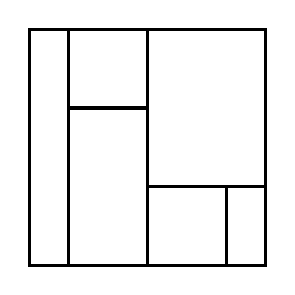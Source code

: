 \begin{tikzpicture}[very thick, scale=.5]
    \draw (0,0) rectangle (1,6);
    \draw (1,4) rectangle (3,6);
    \draw (1,0) rectangle (3,4);
    \draw (3,2) rectangle (6,6);
    \draw (3,0) rectangle (5,2);
    \draw (5,0) rectangle (6,2);
\end{tikzpicture}
